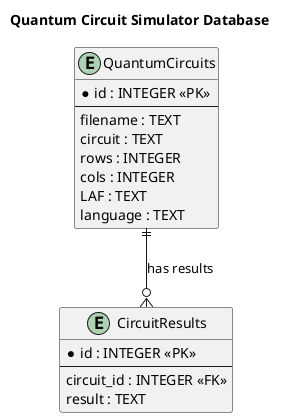 @startuml

title Quantum Circuit Simulator Database

entity "QuantumCircuits" as QC {
  * id : INTEGER <<PK>>
  --
  filename : TEXT
  circuit : TEXT
  rows : INTEGER
  cols : INTEGER
  LAF : TEXT
  language : TEXT
}

entity "CircuitResults" as CR {
  * id : INTEGER <<PK>>
  --
  circuit_id : INTEGER <<FK>>
  result : TEXT
}

QC ||--o{ CR : "has results"

@enduml
